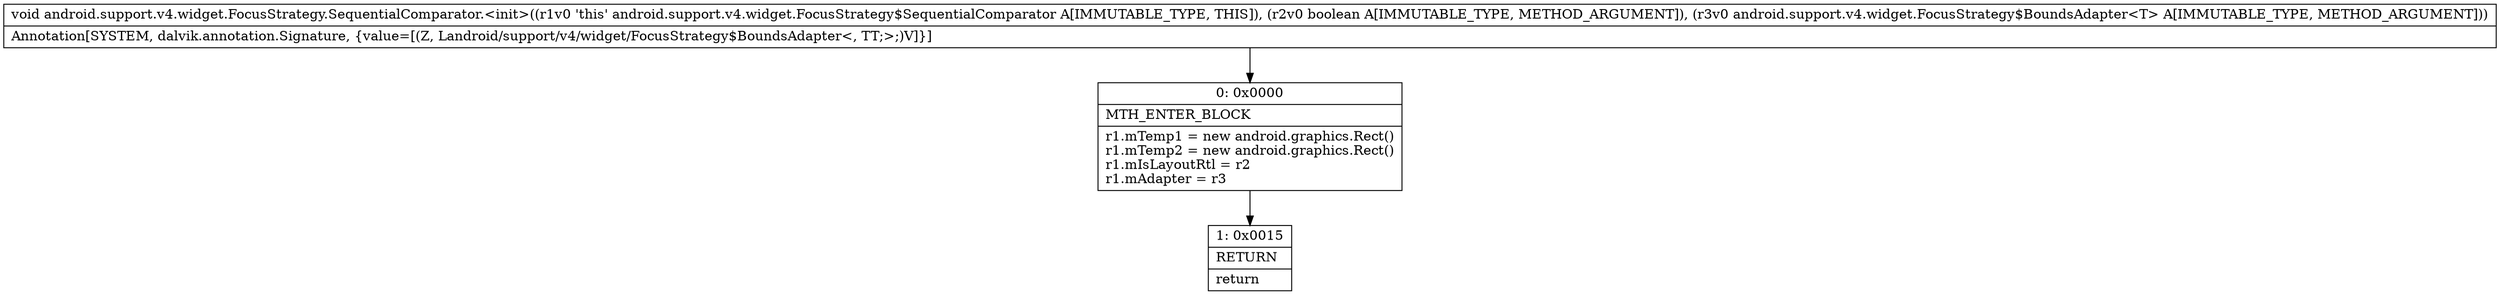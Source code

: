 digraph "CFG forandroid.support.v4.widget.FocusStrategy.SequentialComparator.\<init\>(ZLandroid\/support\/v4\/widget\/FocusStrategy$BoundsAdapter;)V" {
Node_0 [shape=record,label="{0\:\ 0x0000|MTH_ENTER_BLOCK\l|r1.mTemp1 = new android.graphics.Rect()\lr1.mTemp2 = new android.graphics.Rect()\lr1.mIsLayoutRtl = r2\lr1.mAdapter = r3\l}"];
Node_1 [shape=record,label="{1\:\ 0x0015|RETURN\l|return\l}"];
MethodNode[shape=record,label="{void android.support.v4.widget.FocusStrategy.SequentialComparator.\<init\>((r1v0 'this' android.support.v4.widget.FocusStrategy$SequentialComparator A[IMMUTABLE_TYPE, THIS]), (r2v0 boolean A[IMMUTABLE_TYPE, METHOD_ARGUMENT]), (r3v0 android.support.v4.widget.FocusStrategy$BoundsAdapter\<T\> A[IMMUTABLE_TYPE, METHOD_ARGUMENT]))  | Annotation[SYSTEM, dalvik.annotation.Signature, \{value=[(Z, Landroid\/support\/v4\/widget\/FocusStrategy$BoundsAdapter\<, TT;\>;)V]\}]\l}"];
MethodNode -> Node_0;
Node_0 -> Node_1;
}

